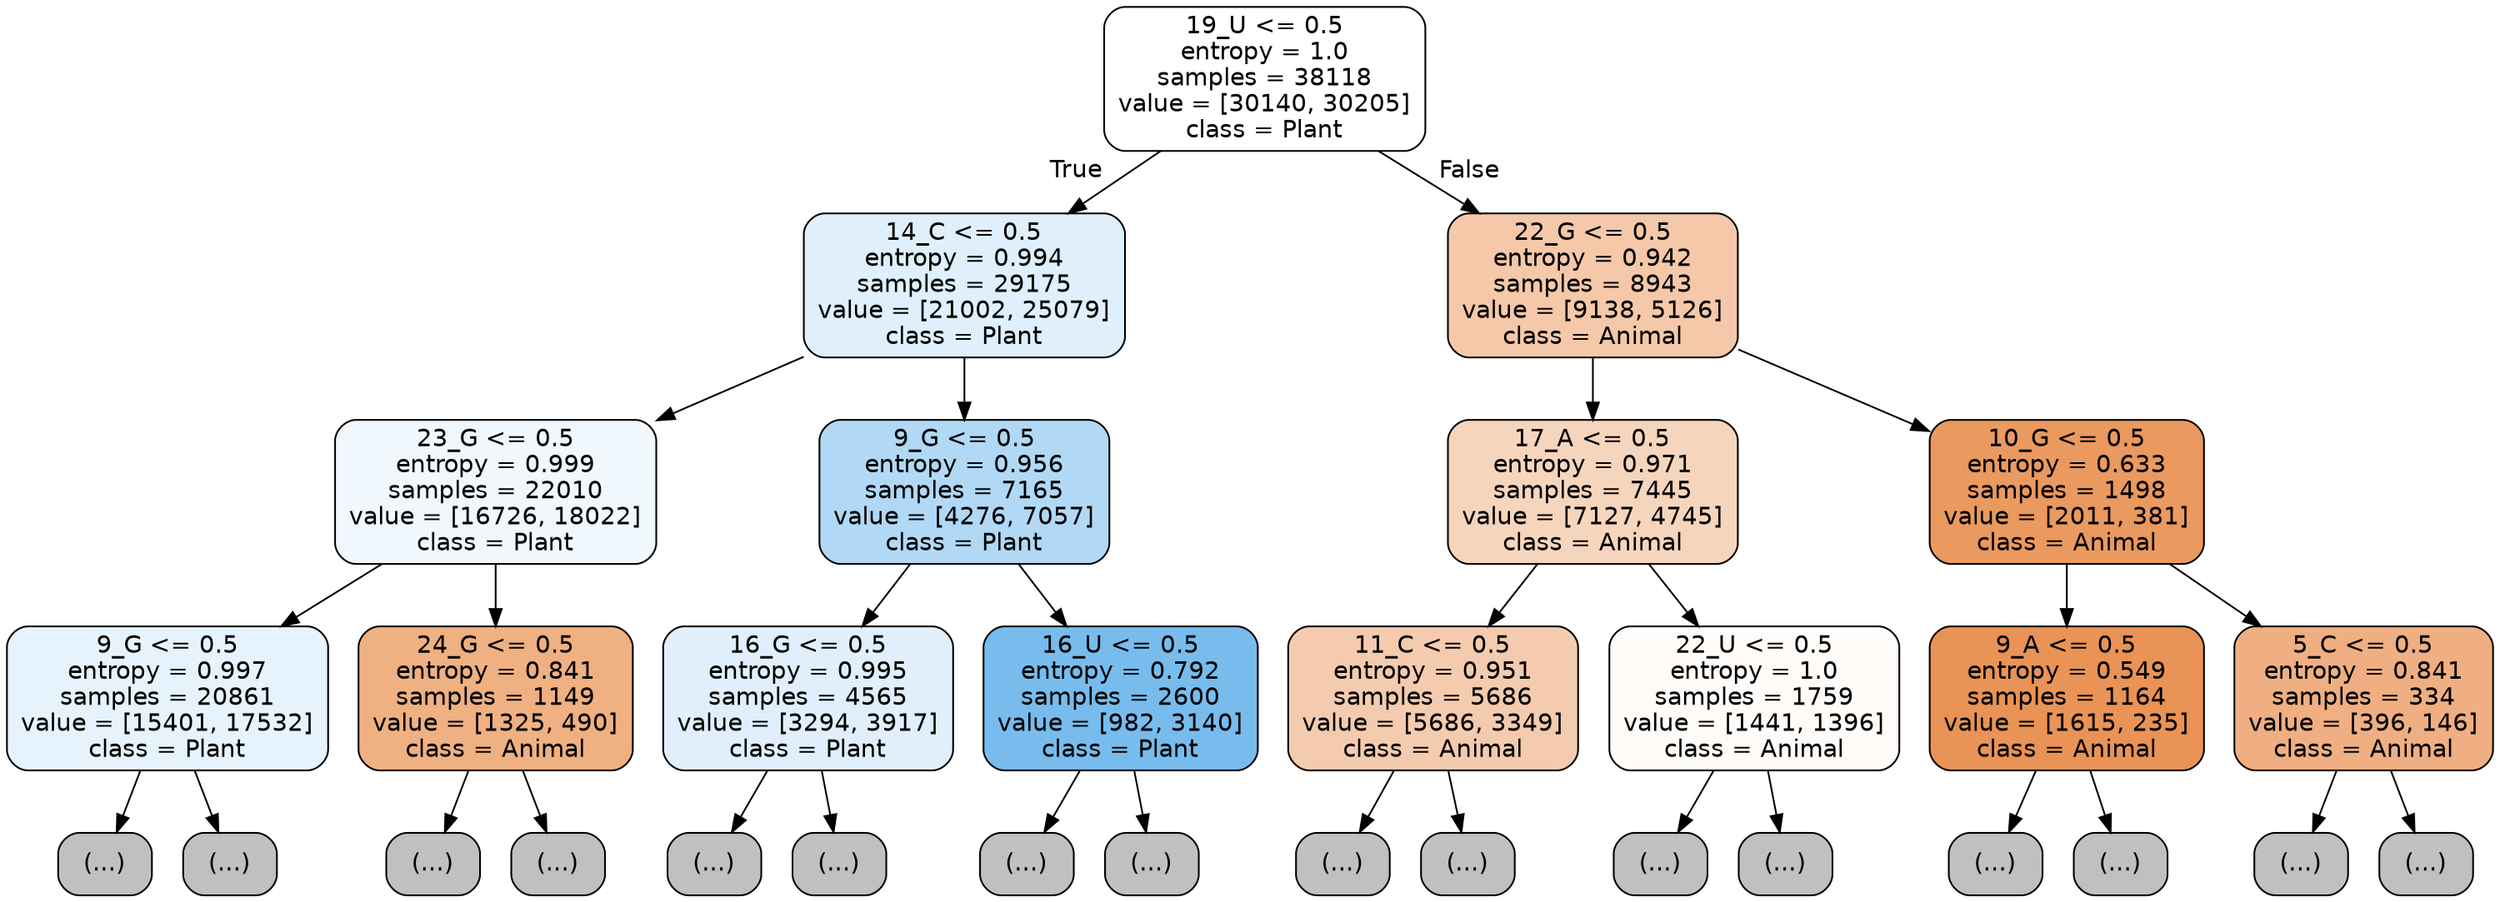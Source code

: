 digraph Tree {
node [shape=box, style="filled, rounded", color="black", fontname="helvetica"] ;
edge [fontname="helvetica"] ;
0 [label="19_U <= 0.5\nentropy = 1.0\nsamples = 38118\nvalue = [30140, 30205]\nclass = Plant", fillcolor="#ffffff"] ;
1 [label="14_C <= 0.5\nentropy = 0.994\nsamples = 29175\nvalue = [21002, 25079]\nclass = Plant", fillcolor="#dfeffb"] ;
0 -> 1 [labeldistance=2.5, labelangle=45, headlabel="True"] ;
2 [label="23_G <= 0.5\nentropy = 0.999\nsamples = 22010\nvalue = [16726, 18022]\nclass = Plant", fillcolor="#f1f8fd"] ;
1 -> 2 ;
3 [label="9_G <= 0.5\nentropy = 0.997\nsamples = 20861\nvalue = [15401, 17532]\nclass = Plant", fillcolor="#e7f3fc"] ;
2 -> 3 ;
4 [label="(...)", fillcolor="#C0C0C0"] ;
3 -> 4 ;
6929 [label="(...)", fillcolor="#C0C0C0"] ;
3 -> 6929 ;
9386 [label="24_G <= 0.5\nentropy = 0.841\nsamples = 1149\nvalue = [1325, 490]\nclass = Animal", fillcolor="#efb082"] ;
2 -> 9386 ;
9387 [label="(...)", fillcolor="#C0C0C0"] ;
9386 -> 9387 ;
9742 [label="(...)", fillcolor="#C0C0C0"] ;
9386 -> 9742 ;
9835 [label="9_G <= 0.5\nentropy = 0.956\nsamples = 7165\nvalue = [4276, 7057]\nclass = Plant", fillcolor="#b1d8f5"] ;
1 -> 9835 ;
9836 [label="16_G <= 0.5\nentropy = 0.995\nsamples = 4565\nvalue = [3294, 3917]\nclass = Plant", fillcolor="#e0effb"] ;
9835 -> 9836 ;
9837 [label="(...)", fillcolor="#C0C0C0"] ;
9836 -> 9837 ;
11344 [label="(...)", fillcolor="#C0C0C0"] ;
9836 -> 11344 ;
11883 [label="16_U <= 0.5\nentropy = 0.792\nsamples = 2600\nvalue = [982, 3140]\nclass = Plant", fillcolor="#77bced"] ;
9835 -> 11883 ;
11884 [label="(...)", fillcolor="#C0C0C0"] ;
11883 -> 11884 ;
12445 [label="(...)", fillcolor="#C0C0C0"] ;
11883 -> 12445 ;
12646 [label="22_G <= 0.5\nentropy = 0.942\nsamples = 8943\nvalue = [9138, 5126]\nclass = Animal", fillcolor="#f4c8a8"] ;
0 -> 12646 [labeldistance=2.5, labelangle=-45, headlabel="False"] ;
12647 [label="17_A <= 0.5\nentropy = 0.971\nsamples = 7445\nvalue = [7127, 4745]\nclass = Animal", fillcolor="#f6d5bd"] ;
12646 -> 12647 ;
12648 [label="11_C <= 0.5\nentropy = 0.951\nsamples = 5686\nvalue = [5686, 3349]\nclass = Animal", fillcolor="#f4cbae"] ;
12647 -> 12648 ;
12649 [label="(...)", fillcolor="#C0C0C0"] ;
12648 -> 12649 ;
14906 [label="(...)", fillcolor="#C0C0C0"] ;
12648 -> 14906 ;
15607 [label="22_U <= 0.5\nentropy = 1.0\nsamples = 1759\nvalue = [1441, 1396]\nclass = Animal", fillcolor="#fefbf9"] ;
12647 -> 15607 ;
15608 [label="(...)", fillcolor="#C0C0C0"] ;
15607 -> 15608 ;
16369 [label="(...)", fillcolor="#C0C0C0"] ;
15607 -> 16369 ;
16480 [label="10_G <= 0.5\nentropy = 0.633\nsamples = 1498\nvalue = [2011, 381]\nclass = Animal", fillcolor="#ea995f"] ;
12646 -> 16480 ;
16481 [label="9_A <= 0.5\nentropy = 0.549\nsamples = 1164\nvalue = [1615, 235]\nclass = Animal", fillcolor="#e99356"] ;
16480 -> 16481 ;
16482 [label="(...)", fillcolor="#C0C0C0"] ;
16481 -> 16482 ;
16769 [label="(...)", fillcolor="#C0C0C0"] ;
16481 -> 16769 ;
16872 [label="5_C <= 0.5\nentropy = 0.841\nsamples = 334\nvalue = [396, 146]\nclass = Animal", fillcolor="#efaf82"] ;
16480 -> 16872 ;
16873 [label="(...)", fillcolor="#C0C0C0"] ;
16872 -> 16873 ;
16984 [label="(...)", fillcolor="#C0C0C0"] ;
16872 -> 16984 ;
}